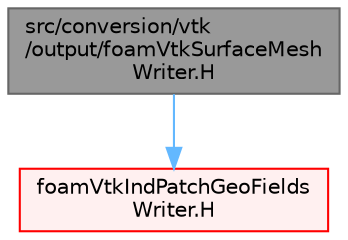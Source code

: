 digraph "src/conversion/vtk/output/foamVtkSurfaceMeshWriter.H"
{
 // LATEX_PDF_SIZE
  bgcolor="transparent";
  edge [fontname=Helvetica,fontsize=10,labelfontname=Helvetica,labelfontsize=10];
  node [fontname=Helvetica,fontsize=10,shape=box,height=0.2,width=0.4];
  Node1 [id="Node000001",label="src/conversion/vtk\l/output/foamVtkSurfaceMesh\lWriter.H",height=0.2,width=0.4,color="gray40", fillcolor="grey60", style="filled", fontcolor="black",tooltip=" "];
  Node1 -> Node2 [id="edge1_Node000001_Node000002",color="steelblue1",style="solid",tooltip=" "];
  Node2 [id="Node000002",label="foamVtkIndPatchGeoFields\lWriter.H",height=0.2,width=0.4,color="red", fillcolor="#FFF0F0", style="filled",URL="$foamVtkIndPatchGeoFieldsWriter_8H.html",tooltip=" "];
}
